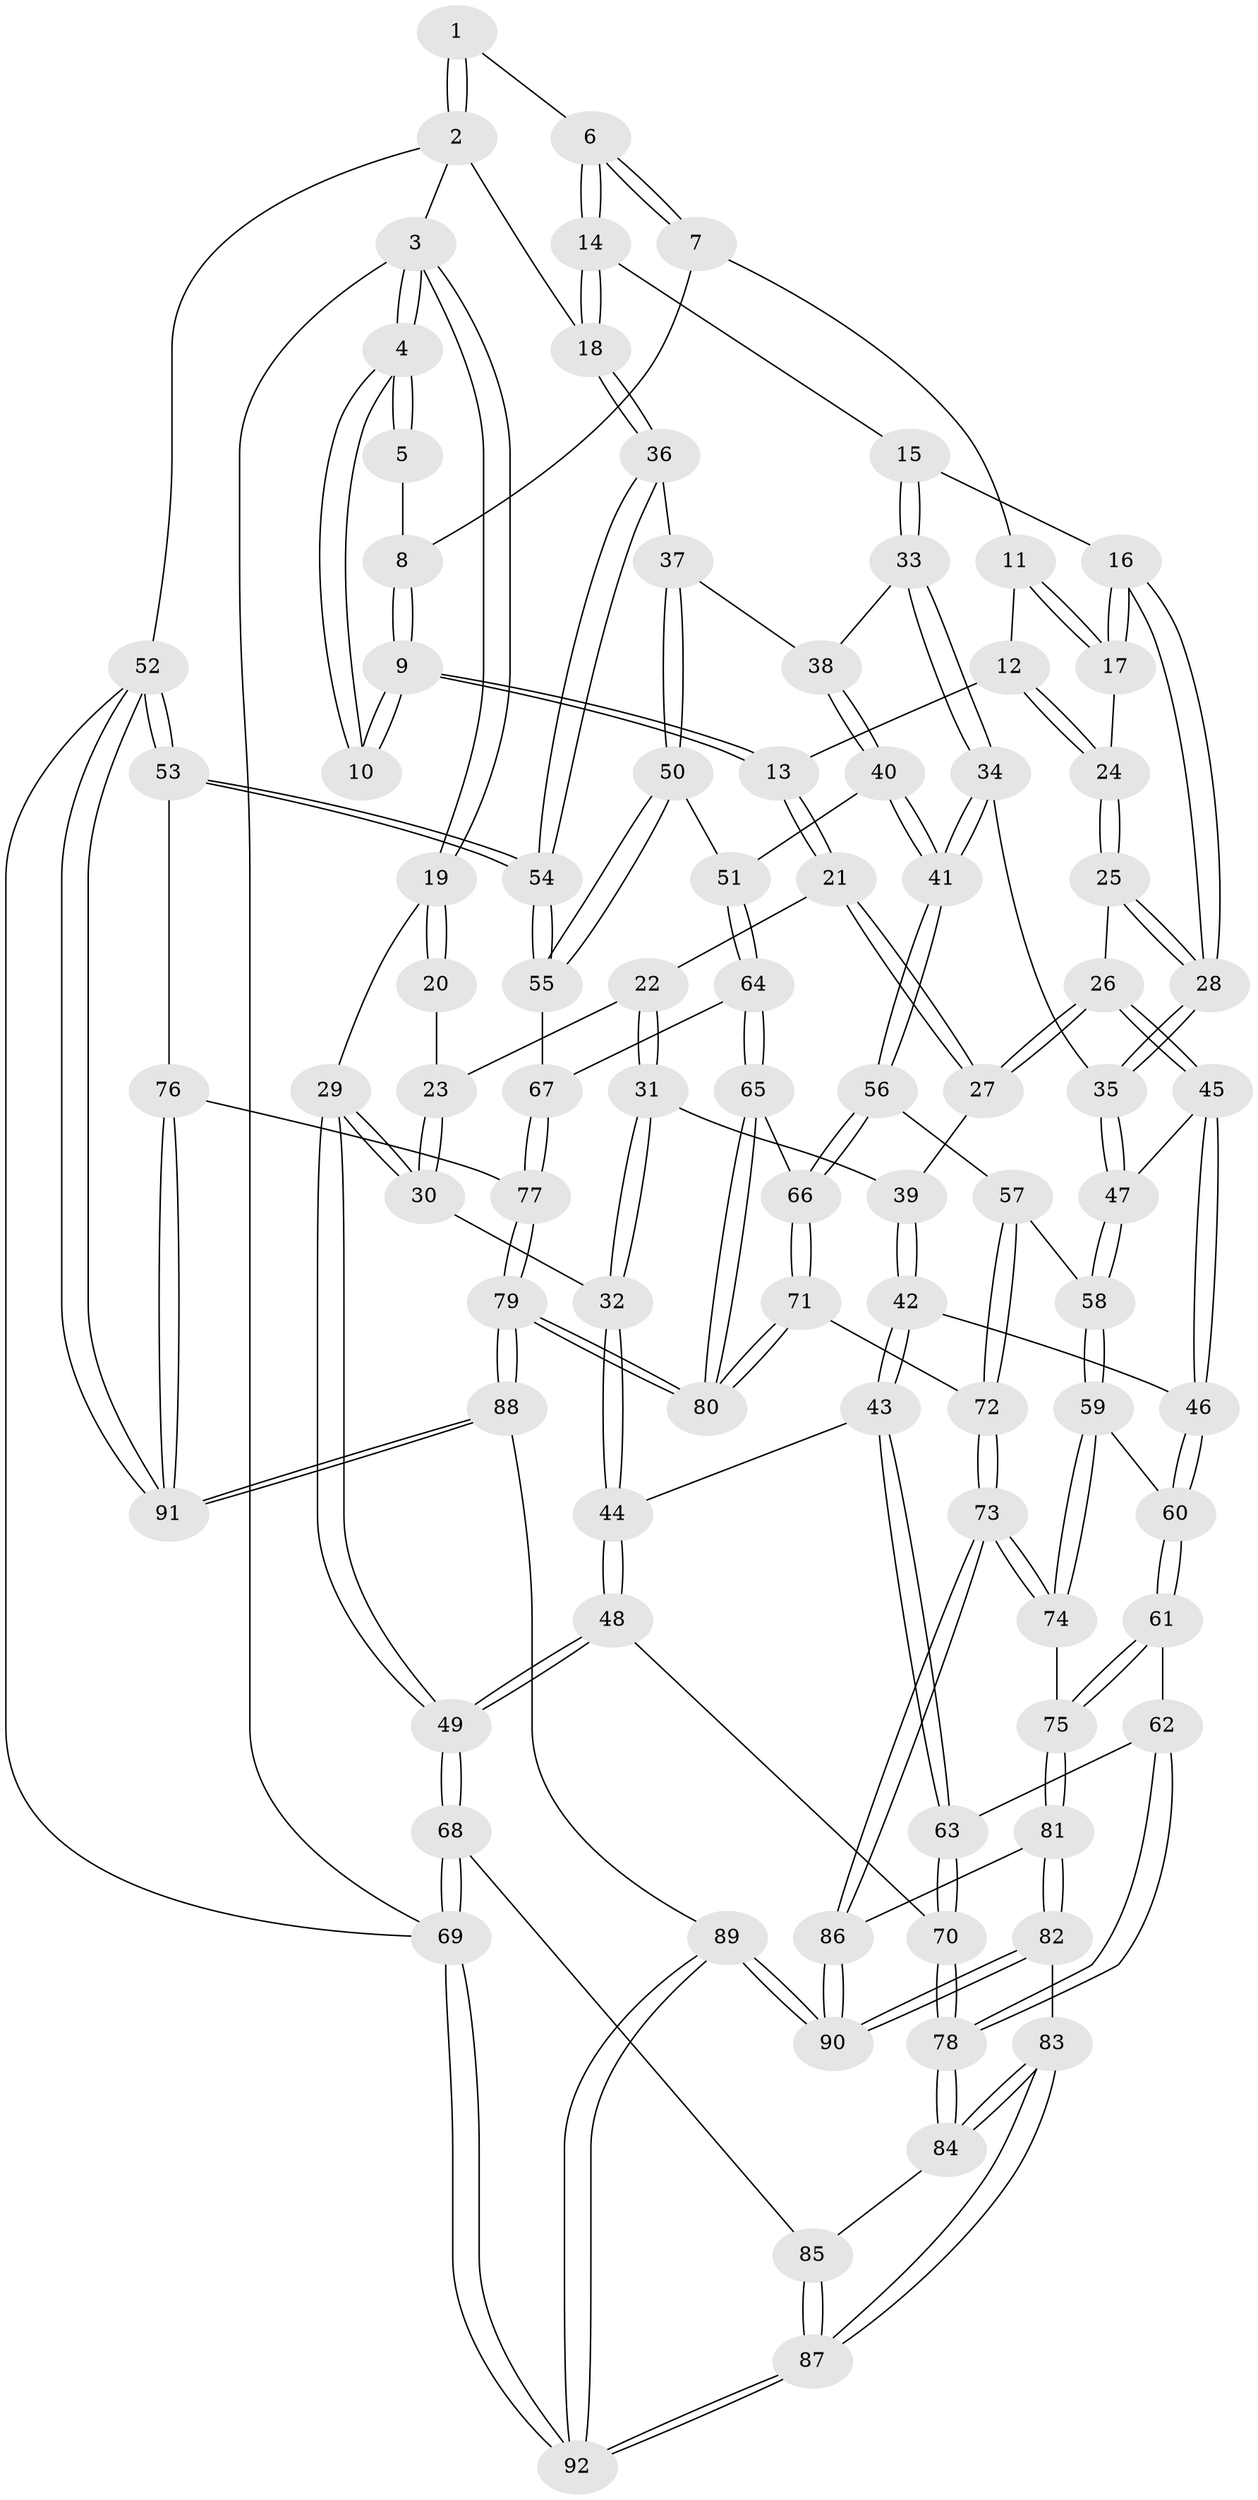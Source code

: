 // Generated by graph-tools (version 1.1) at 2025/16/03/09/25 04:16:46]
// undirected, 92 vertices, 227 edges
graph export_dot {
graph [start="1"]
  node [color=gray90,style=filled];
  1 [pos="+0.7042294653992873+0"];
  2 [pos="+1+0"];
  3 [pos="+0+0"];
  4 [pos="+0+0"];
  5 [pos="+0.33551352656110095+0"];
  6 [pos="+0.5900114439960267+0.10077291538415291"];
  7 [pos="+0.5776916418640672+0.10027321668440706"];
  8 [pos="+0.33555103049681273+0"];
  9 [pos="+0.3276420027655882+0.09256228561790182"];
  10 [pos="+0.1439738550628509+0.12916837304877832"];
  11 [pos="+0.5038439439309119+0.12755136351656254"];
  12 [pos="+0.38761272249960754+0.1481086612182841"];
  13 [pos="+0.3443027391701896+0.13013379722431137"];
  14 [pos="+0.6980619708355118+0.20984858457738756"];
  15 [pos="+0.6910896256113787+0.2215468103950602"];
  16 [pos="+0.6263119597252218+0.2581946452622435"];
  17 [pos="+0.5533378860459119+0.24089625213324614"];
  18 [pos="+1+0"];
  19 [pos="+0+0.24508917101388755"];
  20 [pos="+0.13408548365499337+0.1537010814504681"];
  21 [pos="+0.28058779394898453+0.27695587334860877"];
  22 [pos="+0.13206380075224197+0.27535076725322566"];
  23 [pos="+0.128978866943826+0.2740193292642101"];
  24 [pos="+0.45933585034272006+0.23876871975429678"];
  25 [pos="+0.4599255128454544+0.3653450093352065"];
  26 [pos="+0.3888609859504532+0.38200826157576784"];
  27 [pos="+0.3008419180714453+0.3389420460792565"];
  28 [pos="+0.5367358054211833+0.398223116679638"];
  29 [pos="+0+0.25126926914680914"];
  30 [pos="+0.014479919373333787+0.29894966458584415"];
  31 [pos="+0.15634376898335545+0.38750976844758533"];
  32 [pos="+0.11035756309340755+0.45082847822052563"];
  33 [pos="+0.7160030468412942+0.33129295200624037"];
  34 [pos="+0.6174799574987279+0.47960180629851695"];
  35 [pos="+0.5504820610486794+0.4284861495177991"];
  36 [pos="+1+0.0911126740283374"];
  37 [pos="+0.8692582640209204+0.42423200350079926"];
  38 [pos="+0.7619494849262899+0.3844037221017265"];
  39 [pos="+0.2606579719356245+0.3958434318810647"];
  40 [pos="+0.6735390311923949+0.508022625297302"];
  41 [pos="+0.6308731364792902+0.4997269954841561"];
  42 [pos="+0.24253931854924562+0.4879161282678393"];
  43 [pos="+0.133707980849327+0.5406511535760068"];
  44 [pos="+0.1087809464132648+0.5359570666196235"];
  45 [pos="+0.37953312910016307+0.4845581744032586"];
  46 [pos="+0.3168522185883813+0.5268875358070859"];
  47 [pos="+0.45213810981130215+0.5275124857465282"];
  48 [pos="+0+0.6207813871411194"];
  49 [pos="+0+0.6186723776615725"];
  50 [pos="+0.8469011947100856+0.5017595190807136"];
  51 [pos="+0.6998250022394468+0.5214063561919516"];
  52 [pos="+1+1"];
  53 [pos="+1+0.7829803203300625"];
  54 [pos="+1+0.5552173634258484"];
  55 [pos="+0.8835161079852091+0.5843516306417197"];
  56 [pos="+0.5648210074257574+0.6322246313262466"];
  57 [pos="+0.4964524755048002+0.6367737325501555"];
  58 [pos="+0.46379556295907065+0.6323119030044612"];
  59 [pos="+0.4556210321855154+0.636701430625988"];
  60 [pos="+0.3380587677454731+0.6472206173301797"];
  61 [pos="+0.29327745539431255+0.6893743324886832"];
  62 [pos="+0.25443494121156046+0.6876209676984706"];
  63 [pos="+0.2150544590606051+0.6441884327849566"];
  64 [pos="+0.7488687362522497+0.694021014071285"];
  65 [pos="+0.7358382315461603+0.7059559213459659"];
  66 [pos="+0.6019949280324249+0.6744491204880794"];
  67 [pos="+0.8540517000860711+0.6673562290554738"];
  68 [pos="+0+0.7976031909670998"];
  69 [pos="+0+1"];
  70 [pos="+0.03502722872663602+0.7139305184711944"];
  71 [pos="+0.5592959526842753+0.8351892722067475"];
  72 [pos="+0.5252559122620909+0.8334060187454765"];
  73 [pos="+0.46891072618369944+0.8421565222858959"];
  74 [pos="+0.4431892443136022+0.8041810510614441"];
  75 [pos="+0.3184536590890907+0.7485473841007115"];
  76 [pos="+1+0.7958349681295035"];
  77 [pos="+0.9615101192086588+0.789862035206547"];
  78 [pos="+0.1360093261883016+0.7897246400331637"];
  79 [pos="+0.7350902667976849+0.9813600384271434"];
  80 [pos="+0.7114992966286077+0.9347005529089344"];
  81 [pos="+0.2945931420481719+0.869156195060371"];
  82 [pos="+0.2626763101070038+0.9019928662122657"];
  83 [pos="+0.21800181063612975+0.9210632854706787"];
  84 [pos="+0.13601474998771457+0.7897707490080873"];
  85 [pos="+0.04379553883133554+0.8797695603339976"];
  86 [pos="+0.4490680886995266+0.8703303693470644"];
  87 [pos="+0.1299910684592195+1"];
  88 [pos="+0.7392104869791613+1"];
  89 [pos="+0.48861093481048806+1"];
  90 [pos="+0.43360327006947097+1"];
  91 [pos="+0.7956832806641069+1"];
  92 [pos="+0.09828184153840501+1"];
  1 -- 2;
  1 -- 2;
  1 -- 6;
  2 -- 3;
  2 -- 18;
  2 -- 52;
  3 -- 4;
  3 -- 4;
  3 -- 19;
  3 -- 19;
  3 -- 69;
  4 -- 5;
  4 -- 5;
  4 -- 10;
  4 -- 10;
  5 -- 8;
  6 -- 7;
  6 -- 7;
  6 -- 14;
  6 -- 14;
  7 -- 8;
  7 -- 11;
  8 -- 9;
  8 -- 9;
  9 -- 10;
  9 -- 10;
  9 -- 13;
  9 -- 13;
  11 -- 12;
  11 -- 17;
  11 -- 17;
  12 -- 13;
  12 -- 24;
  12 -- 24;
  13 -- 21;
  13 -- 21;
  14 -- 15;
  14 -- 18;
  14 -- 18;
  15 -- 16;
  15 -- 33;
  15 -- 33;
  16 -- 17;
  16 -- 17;
  16 -- 28;
  16 -- 28;
  17 -- 24;
  18 -- 36;
  18 -- 36;
  19 -- 20;
  19 -- 20;
  19 -- 29;
  20 -- 23;
  21 -- 22;
  21 -- 27;
  21 -- 27;
  22 -- 23;
  22 -- 31;
  22 -- 31;
  23 -- 30;
  23 -- 30;
  24 -- 25;
  24 -- 25;
  25 -- 26;
  25 -- 28;
  25 -- 28;
  26 -- 27;
  26 -- 27;
  26 -- 45;
  26 -- 45;
  27 -- 39;
  28 -- 35;
  28 -- 35;
  29 -- 30;
  29 -- 30;
  29 -- 49;
  29 -- 49;
  30 -- 32;
  31 -- 32;
  31 -- 32;
  31 -- 39;
  32 -- 44;
  32 -- 44;
  33 -- 34;
  33 -- 34;
  33 -- 38;
  34 -- 35;
  34 -- 41;
  34 -- 41;
  35 -- 47;
  35 -- 47;
  36 -- 37;
  36 -- 54;
  36 -- 54;
  37 -- 38;
  37 -- 50;
  37 -- 50;
  38 -- 40;
  38 -- 40;
  39 -- 42;
  39 -- 42;
  40 -- 41;
  40 -- 41;
  40 -- 51;
  41 -- 56;
  41 -- 56;
  42 -- 43;
  42 -- 43;
  42 -- 46;
  43 -- 44;
  43 -- 63;
  43 -- 63;
  44 -- 48;
  44 -- 48;
  45 -- 46;
  45 -- 46;
  45 -- 47;
  46 -- 60;
  46 -- 60;
  47 -- 58;
  47 -- 58;
  48 -- 49;
  48 -- 49;
  48 -- 70;
  49 -- 68;
  49 -- 68;
  50 -- 51;
  50 -- 55;
  50 -- 55;
  51 -- 64;
  51 -- 64;
  52 -- 53;
  52 -- 53;
  52 -- 91;
  52 -- 91;
  52 -- 69;
  53 -- 54;
  53 -- 54;
  53 -- 76;
  54 -- 55;
  54 -- 55;
  55 -- 67;
  56 -- 57;
  56 -- 66;
  56 -- 66;
  57 -- 58;
  57 -- 72;
  57 -- 72;
  58 -- 59;
  58 -- 59;
  59 -- 60;
  59 -- 74;
  59 -- 74;
  60 -- 61;
  60 -- 61;
  61 -- 62;
  61 -- 75;
  61 -- 75;
  62 -- 63;
  62 -- 78;
  62 -- 78;
  63 -- 70;
  63 -- 70;
  64 -- 65;
  64 -- 65;
  64 -- 67;
  65 -- 66;
  65 -- 80;
  65 -- 80;
  66 -- 71;
  66 -- 71;
  67 -- 77;
  67 -- 77;
  68 -- 69;
  68 -- 69;
  68 -- 85;
  69 -- 92;
  69 -- 92;
  70 -- 78;
  70 -- 78;
  71 -- 72;
  71 -- 80;
  71 -- 80;
  72 -- 73;
  72 -- 73;
  73 -- 74;
  73 -- 74;
  73 -- 86;
  73 -- 86;
  74 -- 75;
  75 -- 81;
  75 -- 81;
  76 -- 77;
  76 -- 91;
  76 -- 91;
  77 -- 79;
  77 -- 79;
  78 -- 84;
  78 -- 84;
  79 -- 80;
  79 -- 80;
  79 -- 88;
  79 -- 88;
  81 -- 82;
  81 -- 82;
  81 -- 86;
  82 -- 83;
  82 -- 90;
  82 -- 90;
  83 -- 84;
  83 -- 84;
  83 -- 87;
  83 -- 87;
  84 -- 85;
  85 -- 87;
  85 -- 87;
  86 -- 90;
  86 -- 90;
  87 -- 92;
  87 -- 92;
  88 -- 89;
  88 -- 91;
  88 -- 91;
  89 -- 90;
  89 -- 90;
  89 -- 92;
  89 -- 92;
}
